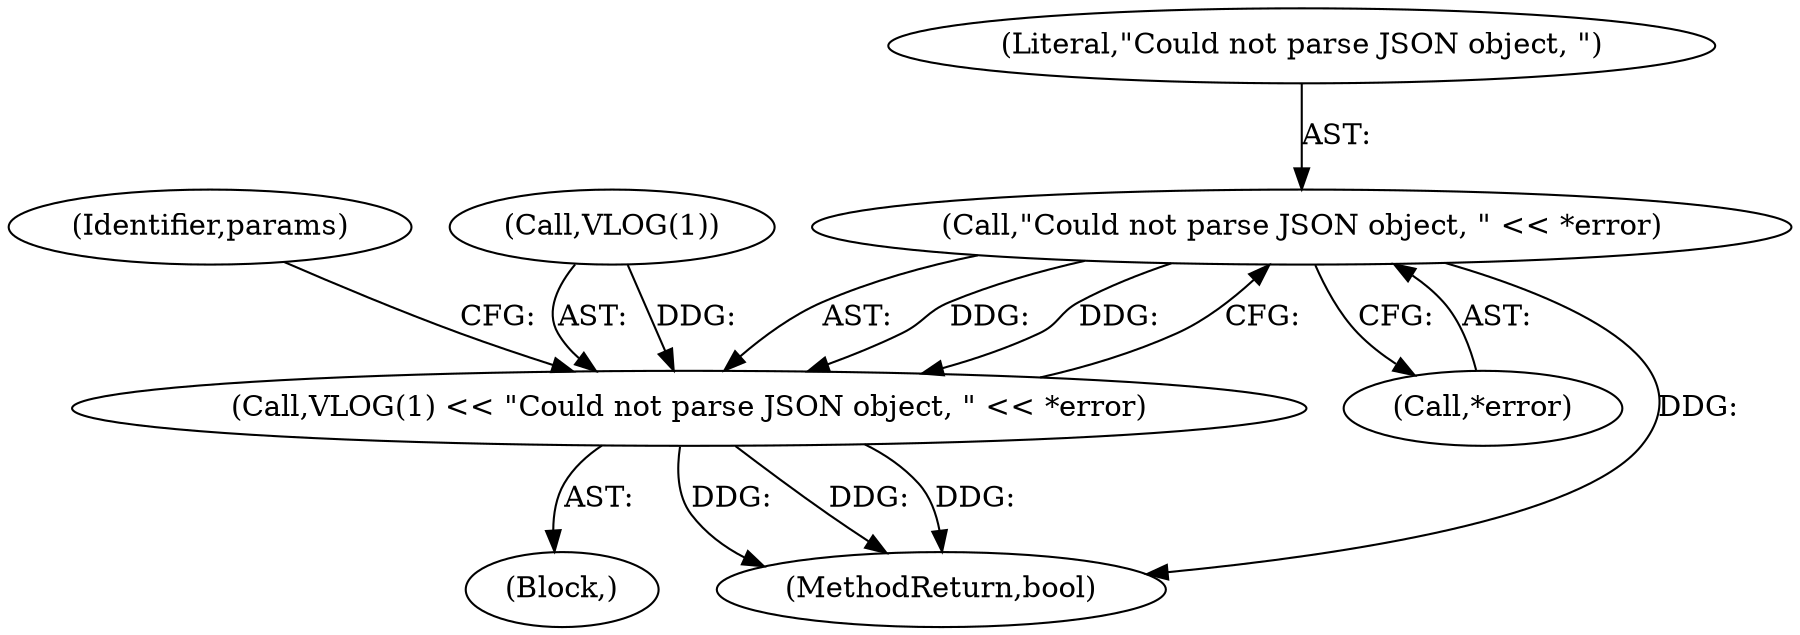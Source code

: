digraph "1_Chrome_4ab22cfc619ee8ff17a8c50e289ec3b30731ceba_14@pointer" {
"1000126" [label="(Call,\"Could not parse JSON object, \" << *error)"];
"1000123" [label="(Call,VLOG(1) << \"Could not parse JSON object, \" << *error)"];
"1000131" [label="(Identifier,params)"];
"1000124" [label="(Call,VLOG(1))"];
"1000122" [label="(Block,)"];
"1000128" [label="(Call,*error)"];
"1000127" [label="(Literal,\"Could not parse JSON object, \")"];
"1000166" [label="(MethodReturn,bool)"];
"1000123" [label="(Call,VLOG(1) << \"Could not parse JSON object, \" << *error)"];
"1000126" [label="(Call,\"Could not parse JSON object, \" << *error)"];
"1000126" -> "1000123"  [label="AST: "];
"1000126" -> "1000128"  [label="CFG: "];
"1000127" -> "1000126"  [label="AST: "];
"1000128" -> "1000126"  [label="AST: "];
"1000123" -> "1000126"  [label="CFG: "];
"1000126" -> "1000166"  [label="DDG: "];
"1000126" -> "1000123"  [label="DDG: "];
"1000126" -> "1000123"  [label="DDG: "];
"1000123" -> "1000122"  [label="AST: "];
"1000124" -> "1000123"  [label="AST: "];
"1000131" -> "1000123"  [label="CFG: "];
"1000123" -> "1000166"  [label="DDG: "];
"1000123" -> "1000166"  [label="DDG: "];
"1000123" -> "1000166"  [label="DDG: "];
"1000124" -> "1000123"  [label="DDG: "];
}
